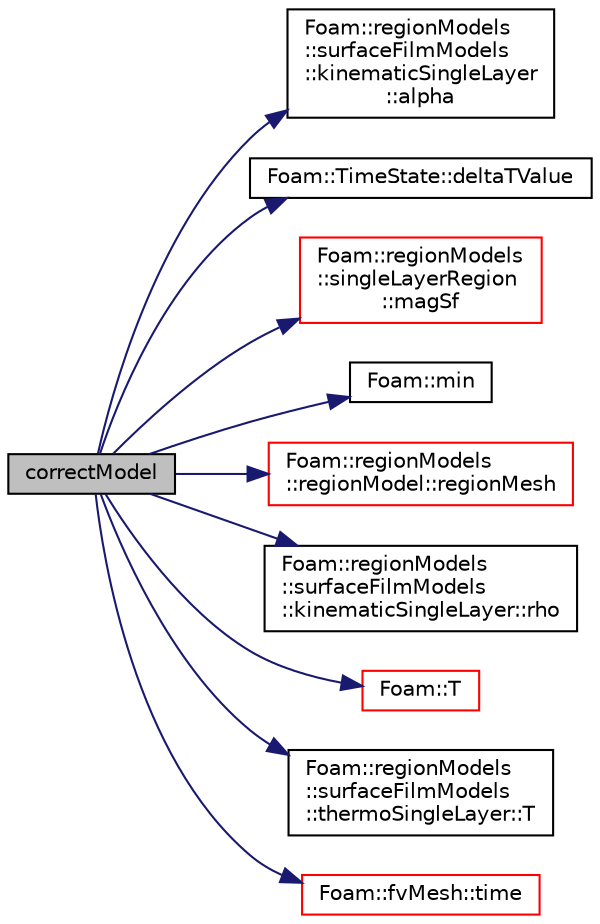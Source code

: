 digraph "correctModel"
{
  bgcolor="transparent";
  edge [fontname="Helvetica",fontsize="10",labelfontname="Helvetica",labelfontsize="10"];
  node [fontname="Helvetica",fontsize="10",shape=record];
  rankdir="LR";
  Node68 [label="correctModel",height=0.2,width=0.4,color="black", fillcolor="grey75", style="filled", fontcolor="black"];
  Node68 -> Node69 [color="midnightblue",fontsize="10",style="solid",fontname="Helvetica"];
  Node69 [label="Foam::regionModels\l::surfaceFilmModels\l::kinematicSingleLayer\l::alpha",height=0.2,width=0.4,color="black",URL="$a30117.html#ab9e2040f014770487e679a6d3ffa0fe6",tooltip="Return the film coverage, 1 = covered, 0 = uncovered / []. "];
  Node68 -> Node70 [color="midnightblue",fontsize="10",style="solid",fontname="Helvetica"];
  Node70 [label="Foam::TimeState::deltaTValue",height=0.2,width=0.4,color="black",URL="$a27469.html#a7b713a001e890d3c08ba20b49294c99b",tooltip="Return time step value. "];
  Node68 -> Node71 [color="midnightblue",fontsize="10",style="solid",fontname="Helvetica"];
  Node71 [label="Foam::regionModels\l::singleLayerRegion\l::magSf",height=0.2,width=0.4,color="red",URL="$a30093.html#a731a7fa3f5bd4f856355b52d64f38d1a",tooltip="Return the face area magnitudes / [m2]. "];
  Node68 -> Node117 [color="midnightblue",fontsize="10",style="solid",fontname="Helvetica"];
  Node117 [label="Foam::min",height=0.2,width=0.4,color="black",URL="$a21851.html#a253e112ad2d56d96230ff39ea7f442dc"];
  Node68 -> Node118 [color="midnightblue",fontsize="10",style="solid",fontname="Helvetica"];
  Node118 [label="Foam::regionModels\l::regionModel::regionMesh",height=0.2,width=0.4,color="red",URL="$a30073.html#a89a37969c20983ee143c612486ce5313",tooltip="Return the region mesh database. "];
  Node68 -> Node126 [color="midnightblue",fontsize="10",style="solid",fontname="Helvetica"];
  Node126 [label="Foam::regionModels\l::surfaceFilmModels\l::kinematicSingleLayer::rho",height=0.2,width=0.4,color="black",URL="$a30117.html#a1eb2161420f4d9220684a5da8a7059a9",tooltip="Return the film density [kg/m3]. "];
  Node68 -> Node93 [color="midnightblue",fontsize="10",style="solid",fontname="Helvetica"];
  Node93 [label="Foam::T",height=0.2,width=0.4,color="red",URL="$a21851.html#ae57fda0abb14bb0944947c463c6e09d4"];
  Node68 -> Node127 [color="midnightblue",fontsize="10",style="solid",fontname="Helvetica"];
  Node127 [label="Foam::regionModels\l::surfaceFilmModels\l::thermoSingleLayer::T",height=0.2,width=0.4,color="black",URL="$a30265.html#a4cdc587a2b31f4bae995d375d3e9aeab",tooltip="Return the film mean temperature [K]. "];
  Node68 -> Node128 [color="midnightblue",fontsize="10",style="solid",fontname="Helvetica"];
  Node128 [label="Foam::fvMesh::time",height=0.2,width=0.4,color="red",URL="$a23593.html#a0d94096809fe3376b29a2a29ca11bb18",tooltip="Return the top-level database. "];
}
